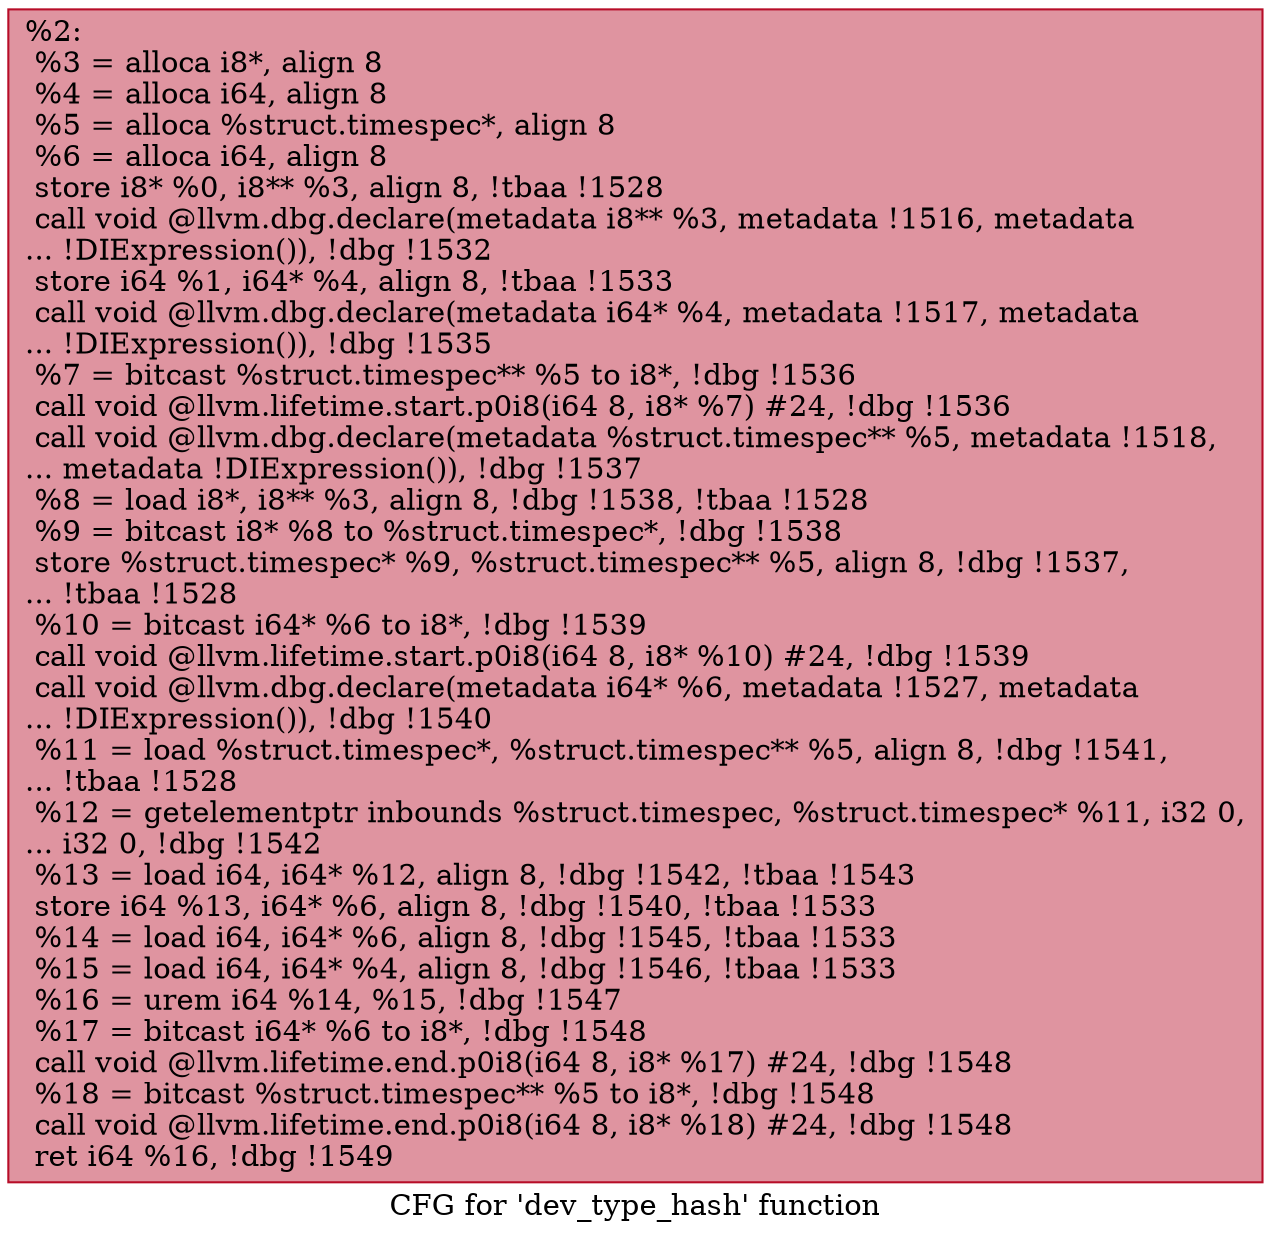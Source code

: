 digraph "CFG for 'dev_type_hash' function" {
	label="CFG for 'dev_type_hash' function";

	Node0x25f8c80 [shape=record,color="#b70d28ff", style=filled, fillcolor="#b70d2870",label="{%2:\l  %3 = alloca i8*, align 8\l  %4 = alloca i64, align 8\l  %5 = alloca %struct.timespec*, align 8\l  %6 = alloca i64, align 8\l  store i8* %0, i8** %3, align 8, !tbaa !1528\l  call void @llvm.dbg.declare(metadata i8** %3, metadata !1516, metadata\l... !DIExpression()), !dbg !1532\l  store i64 %1, i64* %4, align 8, !tbaa !1533\l  call void @llvm.dbg.declare(metadata i64* %4, metadata !1517, metadata\l... !DIExpression()), !dbg !1535\l  %7 = bitcast %struct.timespec** %5 to i8*, !dbg !1536\l  call void @llvm.lifetime.start.p0i8(i64 8, i8* %7) #24, !dbg !1536\l  call void @llvm.dbg.declare(metadata %struct.timespec** %5, metadata !1518,\l... metadata !DIExpression()), !dbg !1537\l  %8 = load i8*, i8** %3, align 8, !dbg !1538, !tbaa !1528\l  %9 = bitcast i8* %8 to %struct.timespec*, !dbg !1538\l  store %struct.timespec* %9, %struct.timespec** %5, align 8, !dbg !1537,\l... !tbaa !1528\l  %10 = bitcast i64* %6 to i8*, !dbg !1539\l  call void @llvm.lifetime.start.p0i8(i64 8, i8* %10) #24, !dbg !1539\l  call void @llvm.dbg.declare(metadata i64* %6, metadata !1527, metadata\l... !DIExpression()), !dbg !1540\l  %11 = load %struct.timespec*, %struct.timespec** %5, align 8, !dbg !1541,\l... !tbaa !1528\l  %12 = getelementptr inbounds %struct.timespec, %struct.timespec* %11, i32 0,\l... i32 0, !dbg !1542\l  %13 = load i64, i64* %12, align 8, !dbg !1542, !tbaa !1543\l  store i64 %13, i64* %6, align 8, !dbg !1540, !tbaa !1533\l  %14 = load i64, i64* %6, align 8, !dbg !1545, !tbaa !1533\l  %15 = load i64, i64* %4, align 8, !dbg !1546, !tbaa !1533\l  %16 = urem i64 %14, %15, !dbg !1547\l  %17 = bitcast i64* %6 to i8*, !dbg !1548\l  call void @llvm.lifetime.end.p0i8(i64 8, i8* %17) #24, !dbg !1548\l  %18 = bitcast %struct.timespec** %5 to i8*, !dbg !1548\l  call void @llvm.lifetime.end.p0i8(i64 8, i8* %18) #24, !dbg !1548\l  ret i64 %16, !dbg !1549\l}"];
}
